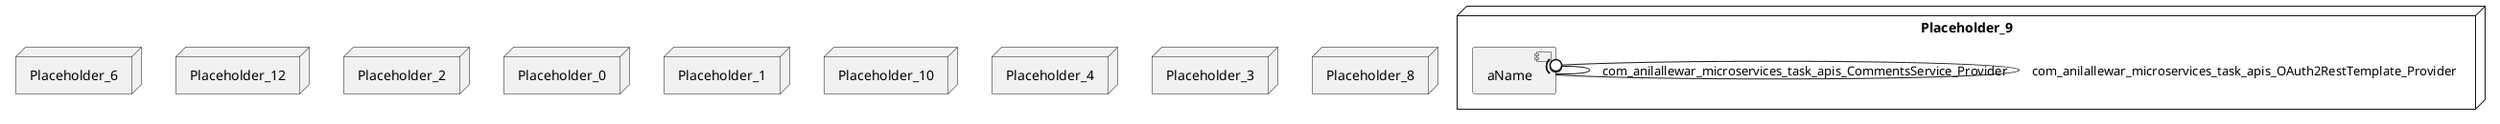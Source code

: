 @startuml
skinparam fixCircleLabelOverlapping true
node Placeholder_9 {
[aName] [[anilallewar-microservices-basics-spring-boot.system#_WkysULy5Ee6BTJkDzAh3IA]]
}
node Placeholder_6 {
[aName] [[anilallewar-microservices-basics-spring-boot.system#_WkysULy5Ee6BTJkDzAh3IA]]
}
node Placeholder_12 {
[aName] [[anilallewar-microservices-basics-spring-boot.system#_WkysULy5Ee6BTJkDzAh3IA]]
}
node Placeholder_2 {
[aName] [[anilallewar-microservices-basics-spring-boot.system#_WkysULy5Ee6BTJkDzAh3IA]]
}
node Placeholder_0 {
[aName] [[anilallewar-microservices-basics-spring-boot.system#_WkysULy5Ee6BTJkDzAh3IA]]
}
node Placeholder_1 {
[aName] [[anilallewar-microservices-basics-spring-boot.system#_WkysULy5Ee6BTJkDzAh3IA]]
}
node Placeholder_10 {
[aName] [[anilallewar-microservices-basics-spring-boot.system#_WkysULy5Ee6BTJkDzAh3IA]]
}
node Placeholder_4 {
[aName] [[anilallewar-microservices-basics-spring-boot.system#_WkysULy5Ee6BTJkDzAh3IA]]
}
node Placeholder_3 {
[aName] [[anilallewar-microservices-basics-spring-boot.system#_WkysULy5Ee6BTJkDzAh3IA]]
}
node Placeholder_8 {
[aName] [[anilallewar-microservices-basics-spring-boot.system#_WkysULy5Ee6BTJkDzAh3IA]]
}
[aName] -(0- [aName] : com_anilallewar_microservices_task_apis_CommentsService_Provider
[aName] -(0- [aName] : com_anilallewar_microservices_task_apis_OAuth2RestTemplate_Provider

@enduml
